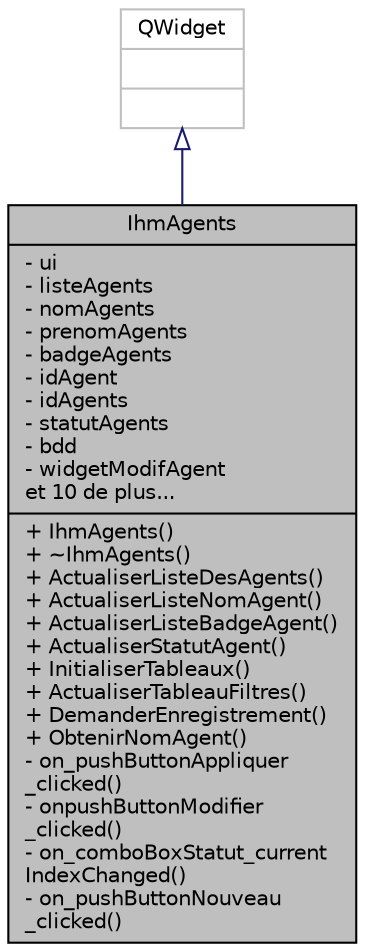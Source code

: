 digraph "IhmAgents"
{
  edge [fontname="Helvetica",fontsize="10",labelfontname="Helvetica",labelfontsize="10"];
  node [fontname="Helvetica",fontsize="10",shape=record];
  Node0 [label="{IhmAgents\n|- ui\l- listeAgents\l- nomAgents\l- prenomAgents\l- badgeAgents\l- idAgent\l- idAgents\l- statutAgents\l- bdd\l- widgetModifAgent\let 10 de plus...\l|+ IhmAgents()\l+ ~IhmAgents()\l+ ActualiserListeDesAgents()\l+ ActualiserListeNomAgent()\l+ ActualiserListeBadgeAgent()\l+ ActualiserStatutAgent()\l+ InitialiserTableaux()\l+ ActualiserTableauFiltres()\l+ DemanderEnregistrement()\l+ ObtenirNomAgent()\l- on_pushButtonAppliquer\l_clicked()\l- onpushButtonModifier\l_clicked()\l- on_comboBoxStatut_current\lIndexChanged()\l- on_pushButtonNouveau\l_clicked()\l}",height=0.2,width=0.4,color="black", fillcolor="grey75", style="filled", fontcolor="black"];
  Node1 -> Node0 [dir="back",color="midnightblue",fontsize="10",style="solid",arrowtail="onormal",fontname="Helvetica"];
  Node1 [label="{QWidget\n||}",height=0.2,width=0.4,color="grey75", fillcolor="white", style="filled"];
}
